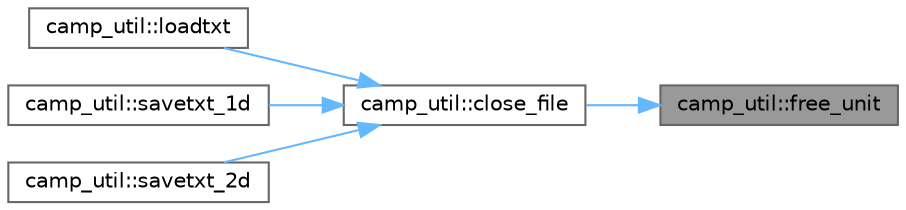 digraph "camp_util::free_unit"
{
 // LATEX_PDF_SIZE
  bgcolor="transparent";
  edge [fontname=Helvetica,fontsize=10,labelfontname=Helvetica,labelfontsize=10];
  node [fontname=Helvetica,fontsize=10,shape=box,height=0.2,width=0.4];
  rankdir="RL";
  Node1 [label="camp_util::free_unit",height=0.2,width=0.4,color="gray40", fillcolor="grey60", style="filled", fontcolor="black",tooltip="Frees a unit number returned by get_unit()."];
  Node1 -> Node2 [dir="back",color="steelblue1",style="solid"];
  Node2 [label="camp_util::close_file",height=0.2,width=0.4,color="grey40", fillcolor="white", style="filled",URL="$namespacecamp__util.html#a404c3cd8244ade45a4e57b2347d0f9a2",tooltip="Close a file and de-assign the unit."];
  Node2 -> Node3 [dir="back",color="steelblue1",style="solid"];
  Node3 [label="camp_util::loadtxt",height=0.2,width=0.4,color="grey40", fillcolor="white", style="filled",URL="$namespacecamp__util.html#a8880473ee9de8b37a6612c3a110661df",tooltip="Load a real array from a text file."];
  Node2 -> Node4 [dir="back",color="steelblue1",style="solid"];
  Node4 [label="camp_util::savetxt_1d",height=0.2,width=0.4,color="grey40", fillcolor="white", style="filled",URL="$namespacecamp__util.html#aa48c6ccfcafcc8c764fd1322587c1e97",tooltip="Write a real 1D array to a text file."];
  Node2 -> Node5 [dir="back",color="steelblue1",style="solid"];
  Node5 [label="camp_util::savetxt_2d",height=0.2,width=0.4,color="grey40", fillcolor="white", style="filled",URL="$namespacecamp__util.html#a758d52b5dd5f2dc2798f7e42afdcb2ea",tooltip="Write a real 2D array to a text file."];
}

